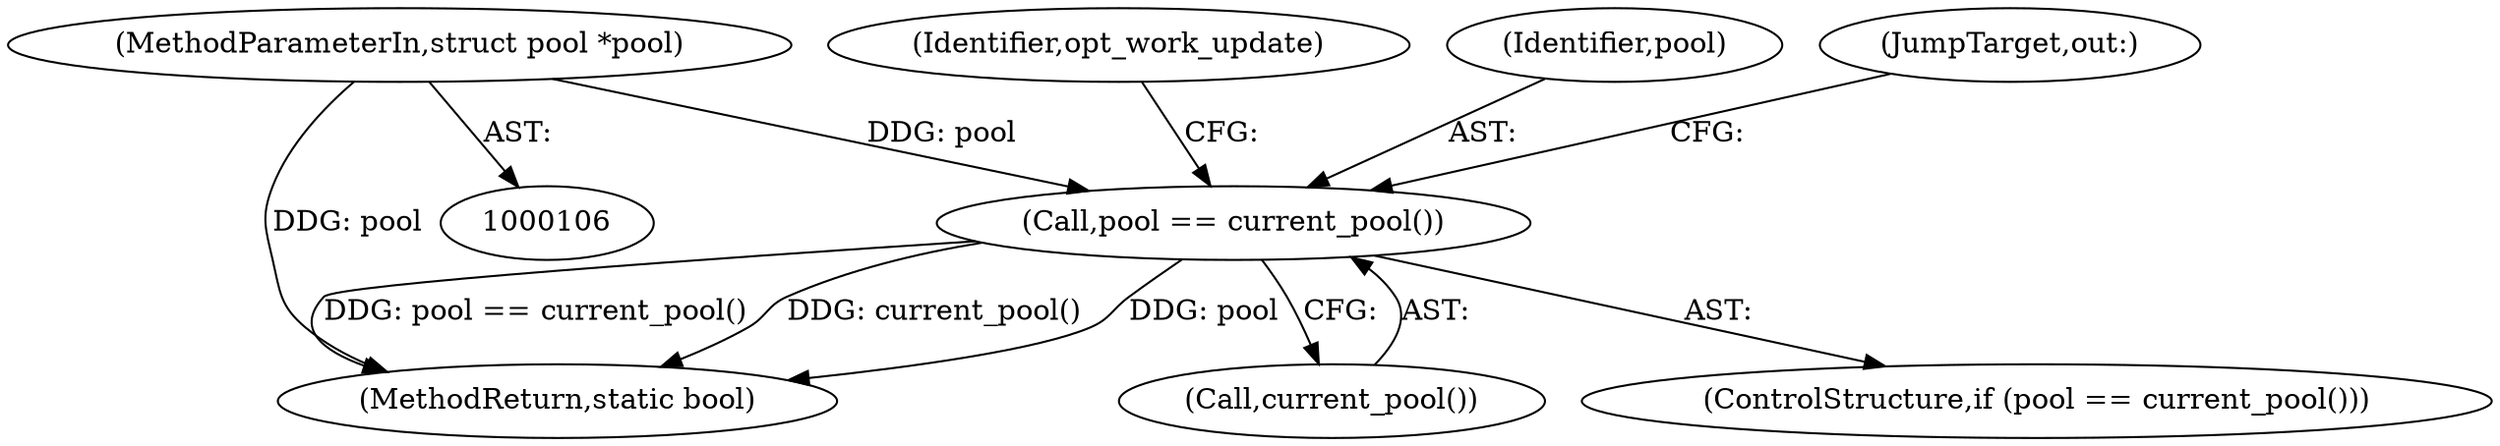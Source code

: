 digraph "0_sgminer_910c36089940e81fb85c65b8e63dcd2fac71470c@pointer" {
"1000750" [label="(Call,pool == current_pool())"];
"1000107" [label="(MethodParameterIn,struct pool *pool)"];
"1000754" [label="(Identifier,opt_work_update)"];
"1000751" [label="(Identifier,pool)"];
"1000759" [label="(MethodReturn,static bool)"];
"1000107" [label="(MethodParameterIn,struct pool *pool)"];
"1000752" [label="(Call,current_pool())"];
"1000756" [label="(JumpTarget,out:)"];
"1000749" [label="(ControlStructure,if (pool == current_pool()))"];
"1000750" [label="(Call,pool == current_pool())"];
"1000750" -> "1000749"  [label="AST: "];
"1000750" -> "1000752"  [label="CFG: "];
"1000751" -> "1000750"  [label="AST: "];
"1000752" -> "1000750"  [label="AST: "];
"1000754" -> "1000750"  [label="CFG: "];
"1000756" -> "1000750"  [label="CFG: "];
"1000750" -> "1000759"  [label="DDG: pool"];
"1000750" -> "1000759"  [label="DDG: pool == current_pool()"];
"1000750" -> "1000759"  [label="DDG: current_pool()"];
"1000107" -> "1000750"  [label="DDG: pool"];
"1000107" -> "1000106"  [label="AST: "];
"1000107" -> "1000759"  [label="DDG: pool"];
}
